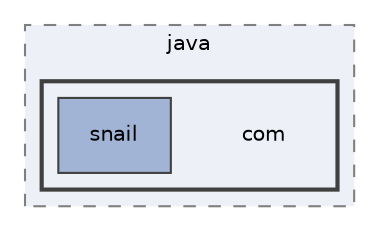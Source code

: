 digraph "app/src/main/java/com"
{
 // LATEX_PDF_SIZE
  edge [fontname="Helvetica",fontsize="10",labelfontname="Helvetica",labelfontsize="10"];
  node [fontname="Helvetica",fontsize="10",shape=record];
  compound=true
  subgraph clusterdir_29a654fef9ee522348956763c377cb52 {
    graph [ bgcolor="#edf0f7", pencolor="grey50", style="filled,dashed,", label="java", fontname="Helvetica", fontsize="10", URL="dir_29a654fef9ee522348956763c377cb52.html"]
  subgraph clusterdir_520f01a69ba2ae0241ea16752726d997 {
    graph [ bgcolor="#edf0f7", pencolor="grey25", style="filled,bold,", label="", fontname="Helvetica", fontsize="10", URL="dir_520f01a69ba2ae0241ea16752726d997.html"]
    dir_520f01a69ba2ae0241ea16752726d997 [shape=plaintext, label="com"];
  dir_849c6b8609d2983106b794b2d05f57f8 [shape=box, label="snail", style="filled,", fillcolor="#a2b4d6", color="grey25", URL="dir_849c6b8609d2983106b794b2d05f57f8.html"];
  }
  }
}
